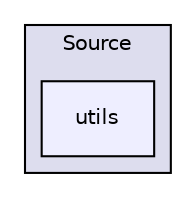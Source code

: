 digraph "Source/utils" {
  compound=true
  node [ fontsize="10", fontname="Helvetica"];
  edge [ labelfontsize="10", labelfontname="Helvetica"];
  subgraph clusterdir_74389ed8173ad57b461b9d623a1f3867 {
    graph [ bgcolor="#ddddee", pencolor="black", label="Source" fontname="Helvetica", fontsize="10", URL="dir_74389ed8173ad57b461b9d623a1f3867.html"]
  dir_419b1f641c60a568cebed4184e56597b [shape=box, label="utils", style="filled", fillcolor="#eeeeff", pencolor="black", URL="dir_419b1f641c60a568cebed4184e56597b.html"];
  }
}

